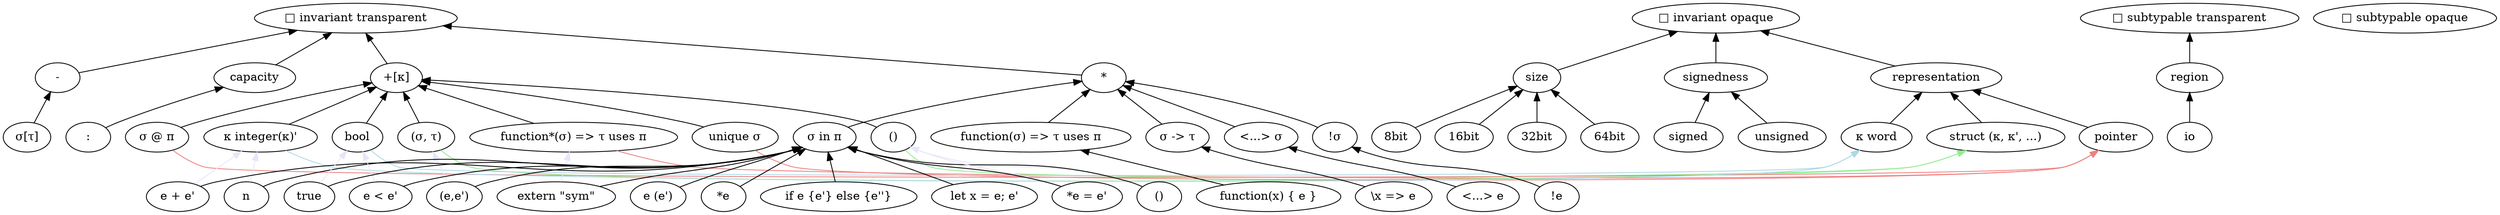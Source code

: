 digraph aith {
    // basic visualization of type system
    rankdir="BT"
    
    {
        // sorts
        rank=same
        kindInvTrans[label="□ invariant transparent"]
        kindInvOpa[label="□ invariant opaque"]
        kindSubTrans[label="□ subtypable transparent"]
        kindSubOpa[label="□ subtypable opaque"]
    }

    {
        // kinds
        rank=same
        type[label="*"]
        region
        pretype[label="+[κ]"]
        boxed[label="-"]
        representation
        size
        signedness
        capacity 
    }

    type -> kindInvTrans
    region -> kindSubTrans
    pretype -> kindInvTrans
    boxed -> kindInvTrans
    pointerRep -> representation
    structRep -> representation
    wordRep -> representation
    byte -> size
    short -> size
    int -> size
    long -> size
    signed -> signedness
    unsigned -> signedness
    capacity -> kindInvTrans
    representation -> kindInvOpa
    size -> kindInvOpa
    signedness -> kindInvOpa

    {
        // types
        rank=same
        inline[label="σ -> τ"]
        poly[label="<...> σ"]
        ofCourse[label="!σ"]
        functionPointer[label="function*(σ) => τ uses π"]
        functionLiteralType[label="function(σ) => τ uses π"]
        pair[label="(σ, τ)"]
        unit[label="()"]
        effect[label="σ in π"]
        unique[label="unique σ"]
        shared[label="σ @ π"]
        pointer[label="σ[τ]"]
        number[label="κ integer(κ)'"]
        boolean[label="bool"]
        world[label="io"]
        unknown[label=":"]
        pointerRep[label="pointer"]
        structRep[label="struct (κ, κ', ...)"]
        wordRep[label="κ word"]
        byte [label="8bit"]
        short [label="16bit"]
        int [label="32bit"]
        long [label="64bit"]
        signed
        unsigned
    }

    inline -> type
    poly -> type
    ofCourse -> type
    functionPointer -> pretype
    functionPointer -> pointerRep [color=lightcoral]
    functionLiteralType -> type
    pair -> pretype
    pair -> structRep[color=lightgreen]
    unit -> pretype
    unit -> structRep[color=lightgreen]
    effect -> type
    unique -> pretype
    unique -> pointerRep[color=lightcoral]
    shared -> pretype
    shared -> pointerRep[color=lightcoral]
    pointer -> boxed
    number -> pretype
    number -> wordRep[color=lightblue]
    boolean -> pretype
    boolean -> wordRep[color=lightblue]
    world -> region
    unknown -> capacity

    {
        // terms
        rank=same
        let[label="let x = e; e'"]
        extern[label="extern \"sym\""]
        app[label="e (e')"]
        pairIntro[label="(e,e')"]
        unitIntro[label="()"]
        read[label="*e"]
        write[label="*e = e'"]
        num[label="n"]
        arith[label="e + e'"]
        relate[label="e < e'"]
        true
        if[label="if e {e'} else {e''}"]

        functionLiteral[label="function(x) { e }"]
        inlineAbstraction[label="\\x => e"]
        ofCourseIntro[label="!e"]
        polyIntroduction[label="<...> e"]
    }
    


    let -> effect
    extern -> effect
    extern -> functionPointer[color=lavender]
    app -> effect
    pairIntro -> effect
    pairIntro -> pair [color=lavender]
    unitIntro -> effect
    unitIntro -> unit [color=lavender]
    read -> effect
    write -> effect
    write -> unit[color=lavender]
    num -> effect
    num -> number[color=lavender]
    arith -> effect
    arith -> number[color=lavender]
    relate -> effect
    relate -> boolean[color=lavender]
    true -> effect
    true -> boolean[color=lavender]
    if -> effect

    functionLiteral -> functionLiteralType
    inlineAbstraction -> inline
    ofCourseIntro -> ofCourse
    polyIntroduction -> poly
}